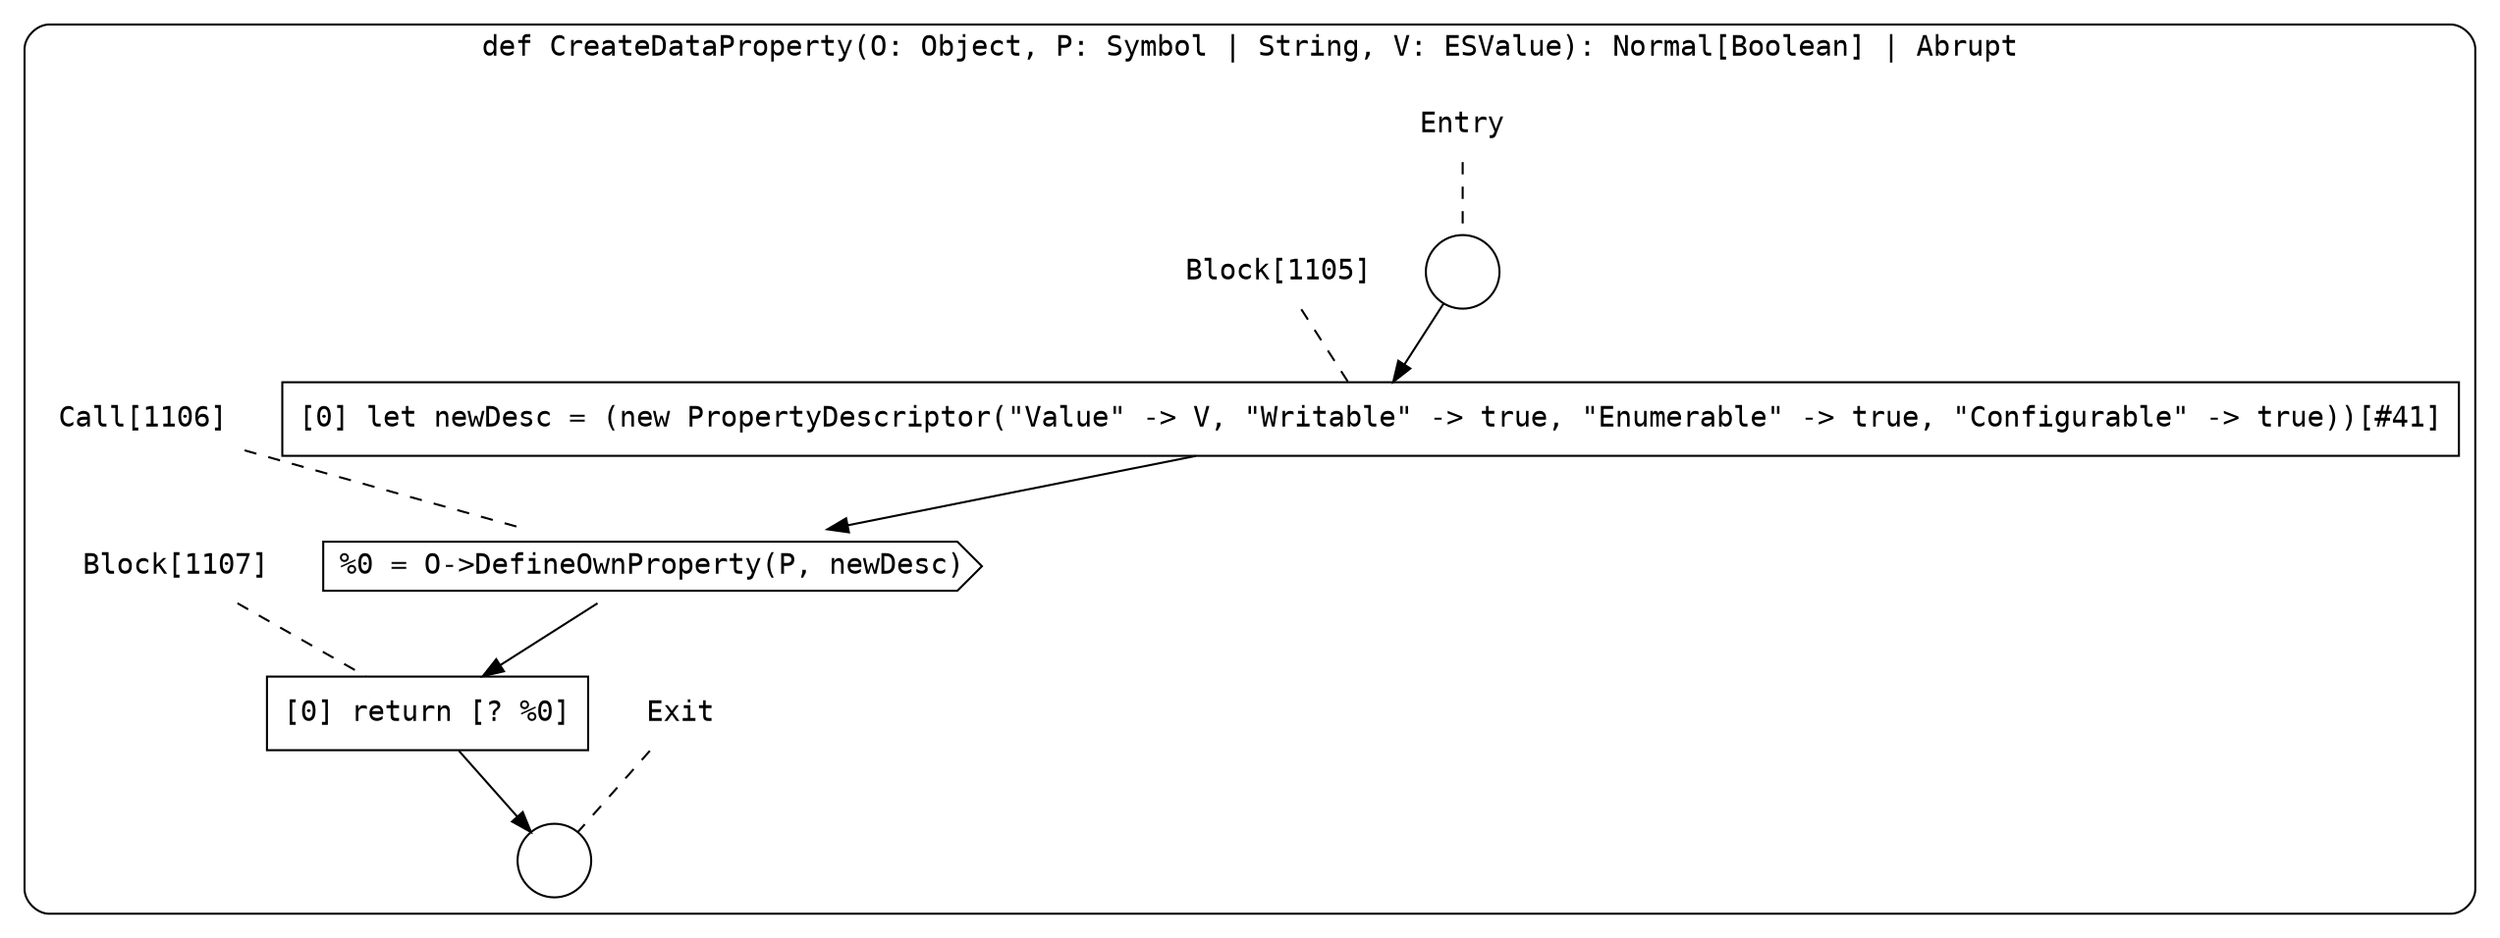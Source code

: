 digraph {
  graph [fontname = "Consolas"]
  node [fontname = "Consolas"]
  edge [fontname = "Consolas"]
  subgraph cluster133 {
    label = "def CreateDataProperty(O: Object, P: Symbol | String, V: ESValue): Normal[Boolean] | Abrupt"
    style = rounded
    cluster133_entry_name [shape=none, label=<<font color="black">Entry</font>>]
    cluster133_entry_name -> cluster133_entry [arrowhead=none, color="black", style=dashed]
    cluster133_entry [shape=circle label=" " color="black" fillcolor="white" style=filled]
    cluster133_entry -> node1105 [color="black"]
    cluster133_exit_name [shape=none, label=<<font color="black">Exit</font>>]
    cluster133_exit_name -> cluster133_exit [arrowhead=none, color="black", style=dashed]
    cluster133_exit [shape=circle label=" " color="black" fillcolor="white" style=filled]
    node1105_name [shape=none, label=<<font color="black">Block[1105]</font>>]
    node1105_name -> node1105 [arrowhead=none, color="black", style=dashed]
    node1105 [shape=box, label=<<font color="black">[0] let newDesc = (new PropertyDescriptor(&quot;Value&quot; -&gt; V, &quot;Writable&quot; -&gt; true, &quot;Enumerable&quot; -&gt; true, &quot;Configurable&quot; -&gt; true))[#41]<BR ALIGN="LEFT"/></font>> color="black" fillcolor="white", style=filled]
    node1105 -> node1106 [color="black"]
    node1106_name [shape=none, label=<<font color="black">Call[1106]</font>>]
    node1106_name -> node1106 [arrowhead=none, color="black", style=dashed]
    node1106 [shape=cds, label=<<font color="black">%0 = O-&gt;DefineOwnProperty(P, newDesc)</font>> color="black" fillcolor="white", style=filled]
    node1106 -> node1107 [color="black"]
    node1107_name [shape=none, label=<<font color="black">Block[1107]</font>>]
    node1107_name -> node1107 [arrowhead=none, color="black", style=dashed]
    node1107 [shape=box, label=<<font color="black">[0] return [? %0]<BR ALIGN="LEFT"/></font>> color="black" fillcolor="white", style=filled]
    node1107 -> cluster133_exit [color="black"]
  }
}